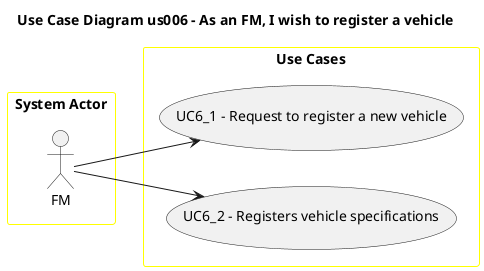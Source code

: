 @startuml

'skinparam monochrome true
skinparam packageStyle rectangle
'skinparam shadowing false

skinparam rectangle{
    BorderColor yellow
}

title Use Case Diagram us006 - As an FM, I wish to register a vehicle
left to right direction

rectangle "System Actor" as actor {
    actor "FM" as FleetManager
}


rectangle "Use Cases" as usecases{
    usecase "UC6_1 - Request to register a new vehicle" as UC6_1
    FleetManager --> UC6_1

}
rectangle "Use Cases" as usecases{
    usecase "UC6_2 - Registers vehicle specifications" as UC6_2
    FleetManager --> UC6_2

}
@enduml